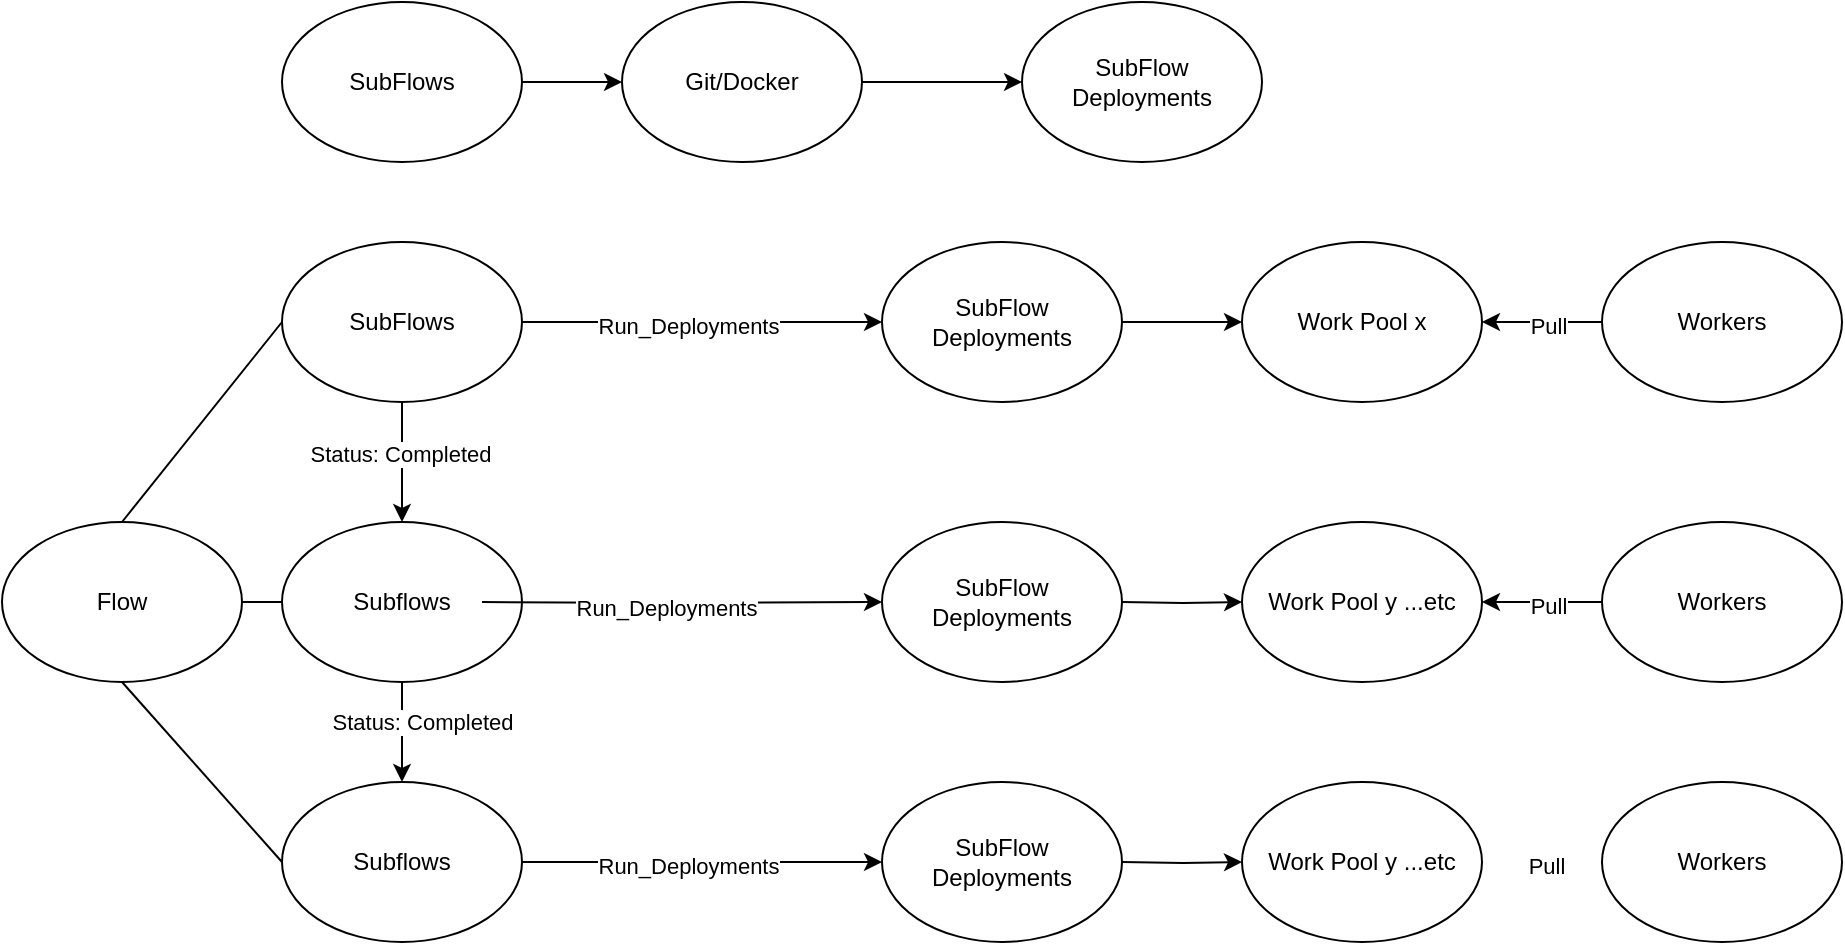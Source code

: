 <mxfile version="22.1.2" type="device">
  <diagram name="第 1 页" id="FtdNRA4a0sVEHcwf5Sdv">
    <mxGraphModel dx="1340" dy="698" grid="1" gridSize="10" guides="1" tooltips="1" connect="1" arrows="1" fold="1" page="1" pageScale="1" pageWidth="980" pageHeight="690" math="0" shadow="0">
      <root>
        <mxCell id="0" />
        <mxCell id="1" parent="0" />
        <mxCell id="fIc0N1o0Y2s-ZAZE2yNl-7" style="edgeStyle=orthogonalEdgeStyle;rounded=0;orthogonalLoop=1;jettySize=auto;html=1;entryX=0;entryY=0.5;entryDx=0;entryDy=0;" edge="1" parent="1" source="fIc0N1o0Y2s-ZAZE2yNl-3" target="fIc0N1o0Y2s-ZAZE2yNl-4">
          <mxGeometry relative="1" as="geometry">
            <Array as="points">
              <mxPoint x="220" y="200" />
            </Array>
          </mxGeometry>
        </mxCell>
        <mxCell id="fIc0N1o0Y2s-ZAZE2yNl-3" value="SubFlows" style="ellipse;whiteSpace=wrap;html=1;" vertex="1" parent="1">
          <mxGeometry x="170" y="160" width="120" height="80" as="geometry" />
        </mxCell>
        <mxCell id="fIc0N1o0Y2s-ZAZE2yNl-9" value="" style="edgeStyle=orthogonalEdgeStyle;rounded=0;orthogonalLoop=1;jettySize=auto;html=1;" edge="1" parent="1" source="fIc0N1o0Y2s-ZAZE2yNl-4" target="fIc0N1o0Y2s-ZAZE2yNl-8">
          <mxGeometry relative="1" as="geometry" />
        </mxCell>
        <mxCell id="fIc0N1o0Y2s-ZAZE2yNl-4" value="Git/Docker" style="ellipse;whiteSpace=wrap;html=1;" vertex="1" parent="1">
          <mxGeometry x="340" y="160" width="120" height="80" as="geometry" />
        </mxCell>
        <mxCell id="fIc0N1o0Y2s-ZAZE2yNl-8" value="SubFlow Deployments" style="ellipse;whiteSpace=wrap;html=1;" vertex="1" parent="1">
          <mxGeometry x="540" y="160" width="120" height="80" as="geometry" />
        </mxCell>
        <mxCell id="fIc0N1o0Y2s-ZAZE2yNl-12" value="Flow" style="ellipse;whiteSpace=wrap;html=1;" vertex="1" parent="1">
          <mxGeometry x="30" y="420" width="120" height="80" as="geometry" />
        </mxCell>
        <mxCell id="fIc0N1o0Y2s-ZAZE2yNl-16" value="" style="edgeStyle=orthogonalEdgeStyle;rounded=0;orthogonalLoop=1;jettySize=auto;html=1;" edge="1" parent="1" source="fIc0N1o0Y2s-ZAZE2yNl-13" target="fIc0N1o0Y2s-ZAZE2yNl-14">
          <mxGeometry relative="1" as="geometry" />
        </mxCell>
        <mxCell id="fIc0N1o0Y2s-ZAZE2yNl-48" value="Status: Completed" style="edgeLabel;html=1;align=center;verticalAlign=middle;resizable=0;points=[];" vertex="1" connectable="0" parent="fIc0N1o0Y2s-ZAZE2yNl-16">
          <mxGeometry x="-0.144" y="-1" relative="1" as="geometry">
            <mxPoint as="offset" />
          </mxGeometry>
        </mxCell>
        <mxCell id="fIc0N1o0Y2s-ZAZE2yNl-25" style="edgeStyle=orthogonalEdgeStyle;rounded=0;orthogonalLoop=1;jettySize=auto;html=1;entryX=0;entryY=0.5;entryDx=0;entryDy=0;" edge="1" parent="1" source="fIc0N1o0Y2s-ZAZE2yNl-13" target="fIc0N1o0Y2s-ZAZE2yNl-27">
          <mxGeometry relative="1" as="geometry">
            <mxPoint x="530" y="320" as="targetPoint" />
          </mxGeometry>
        </mxCell>
        <mxCell id="fIc0N1o0Y2s-ZAZE2yNl-26" value="Run_Deployments" style="edgeLabel;html=1;align=center;verticalAlign=middle;resizable=0;points=[];" vertex="1" connectable="0" parent="fIc0N1o0Y2s-ZAZE2yNl-25">
          <mxGeometry x="-0.08" y="-2" relative="1" as="geometry">
            <mxPoint as="offset" />
          </mxGeometry>
        </mxCell>
        <mxCell id="fIc0N1o0Y2s-ZAZE2yNl-13" value="SubFlows" style="ellipse;whiteSpace=wrap;html=1;" vertex="1" parent="1">
          <mxGeometry x="170" y="280" width="120" height="80" as="geometry" />
        </mxCell>
        <mxCell id="fIc0N1o0Y2s-ZAZE2yNl-23" value="" style="edgeStyle=orthogonalEdgeStyle;rounded=0;orthogonalLoop=1;jettySize=auto;html=1;" edge="1" parent="1" source="fIc0N1o0Y2s-ZAZE2yNl-14" target="fIc0N1o0Y2s-ZAZE2yNl-18">
          <mxGeometry relative="1" as="geometry" />
        </mxCell>
        <mxCell id="fIc0N1o0Y2s-ZAZE2yNl-14" value="Subflows" style="ellipse;whiteSpace=wrap;html=1;" vertex="1" parent="1">
          <mxGeometry x="170" y="420" width="120" height="80" as="geometry" />
        </mxCell>
        <mxCell id="fIc0N1o0Y2s-ZAZE2yNl-18" value="Subflows" style="ellipse;whiteSpace=wrap;html=1;" vertex="1" parent="1">
          <mxGeometry x="170" y="550" width="120" height="80" as="geometry" />
        </mxCell>
        <mxCell id="fIc0N1o0Y2s-ZAZE2yNl-20" value="" style="endArrow=none;html=1;rounded=0;entryX=0;entryY=0.5;entryDx=0;entryDy=0;" edge="1" parent="1" target="fIc0N1o0Y2s-ZAZE2yNl-13">
          <mxGeometry width="50" height="50" relative="1" as="geometry">
            <mxPoint x="90" y="420" as="sourcePoint" />
            <mxPoint x="140" y="370" as="targetPoint" />
          </mxGeometry>
        </mxCell>
        <mxCell id="fIc0N1o0Y2s-ZAZE2yNl-21" value="" style="endArrow=none;html=1;rounded=0;exitX=1;exitY=0.5;exitDx=0;exitDy=0;entryX=0;entryY=0.5;entryDx=0;entryDy=0;" edge="1" parent="1" source="fIc0N1o0Y2s-ZAZE2yNl-12" target="fIc0N1o0Y2s-ZAZE2yNl-14">
          <mxGeometry width="50" height="50" relative="1" as="geometry">
            <mxPoint x="380" y="450" as="sourcePoint" />
            <mxPoint x="430" y="400" as="targetPoint" />
          </mxGeometry>
        </mxCell>
        <mxCell id="fIc0N1o0Y2s-ZAZE2yNl-22" value="" style="endArrow=none;html=1;rounded=0;exitX=0.5;exitY=1;exitDx=0;exitDy=0;entryX=0;entryY=0.5;entryDx=0;entryDy=0;" edge="1" parent="1" source="fIc0N1o0Y2s-ZAZE2yNl-12" target="fIc0N1o0Y2s-ZAZE2yNl-18">
          <mxGeometry width="50" height="50" relative="1" as="geometry">
            <mxPoint x="50" y="610" as="sourcePoint" />
            <mxPoint x="100" y="560" as="targetPoint" />
          </mxGeometry>
        </mxCell>
        <mxCell id="fIc0N1o0Y2s-ZAZE2yNl-35" value="" style="edgeStyle=orthogonalEdgeStyle;rounded=0;orthogonalLoop=1;jettySize=auto;html=1;" edge="1" parent="1" source="fIc0N1o0Y2s-ZAZE2yNl-27" target="fIc0N1o0Y2s-ZAZE2yNl-34">
          <mxGeometry relative="1" as="geometry" />
        </mxCell>
        <mxCell id="fIc0N1o0Y2s-ZAZE2yNl-27" value="SubFlow Deployments" style="ellipse;whiteSpace=wrap;html=1;" vertex="1" parent="1">
          <mxGeometry x="470" y="280" width="120" height="80" as="geometry" />
        </mxCell>
        <mxCell id="fIc0N1o0Y2s-ZAZE2yNl-28" style="edgeStyle=orthogonalEdgeStyle;rounded=0;orthogonalLoop=1;jettySize=auto;html=1;entryX=0;entryY=0.5;entryDx=0;entryDy=0;exitX=1;exitY=0.5;exitDx=0;exitDy=0;" edge="1" parent="1" target="fIc0N1o0Y2s-ZAZE2yNl-30">
          <mxGeometry relative="1" as="geometry">
            <mxPoint x="530" y="460" as="targetPoint" />
            <mxPoint x="270" y="460" as="sourcePoint" />
          </mxGeometry>
        </mxCell>
        <mxCell id="fIc0N1o0Y2s-ZAZE2yNl-29" value="Run_Deployments" style="edgeLabel;html=1;align=center;verticalAlign=middle;resizable=0;points=[];" vertex="1" connectable="0" parent="fIc0N1o0Y2s-ZAZE2yNl-28">
          <mxGeometry x="-0.08" y="-2" relative="1" as="geometry">
            <mxPoint as="offset" />
          </mxGeometry>
        </mxCell>
        <mxCell id="fIc0N1o0Y2s-ZAZE2yNl-30" value="SubFlow Deployments" style="ellipse;whiteSpace=wrap;html=1;" vertex="1" parent="1">
          <mxGeometry x="470" y="420" width="120" height="80" as="geometry" />
        </mxCell>
        <mxCell id="fIc0N1o0Y2s-ZAZE2yNl-31" style="edgeStyle=orthogonalEdgeStyle;rounded=0;orthogonalLoop=1;jettySize=auto;html=1;entryX=0;entryY=0.5;entryDx=0;entryDy=0;exitX=1;exitY=0.5;exitDx=0;exitDy=0;" edge="1" parent="1" target="fIc0N1o0Y2s-ZAZE2yNl-33" source="fIc0N1o0Y2s-ZAZE2yNl-18">
          <mxGeometry relative="1" as="geometry">
            <mxPoint x="560" y="590" as="targetPoint" />
            <mxPoint x="300" y="590" as="sourcePoint" />
          </mxGeometry>
        </mxCell>
        <mxCell id="fIc0N1o0Y2s-ZAZE2yNl-32" value="Run_Deployments" style="edgeLabel;html=1;align=center;verticalAlign=middle;resizable=0;points=[];" vertex="1" connectable="0" parent="fIc0N1o0Y2s-ZAZE2yNl-31">
          <mxGeometry x="-0.08" y="-2" relative="1" as="geometry">
            <mxPoint as="offset" />
          </mxGeometry>
        </mxCell>
        <mxCell id="fIc0N1o0Y2s-ZAZE2yNl-33" value="SubFlow Deployments" style="ellipse;whiteSpace=wrap;html=1;" vertex="1" parent="1">
          <mxGeometry x="470" y="550" width="120" height="80" as="geometry" />
        </mxCell>
        <mxCell id="fIc0N1o0Y2s-ZAZE2yNl-34" value="Work Pool x" style="ellipse;whiteSpace=wrap;html=1;" vertex="1" parent="1">
          <mxGeometry x="650" y="280" width="120" height="80" as="geometry" />
        </mxCell>
        <mxCell id="fIc0N1o0Y2s-ZAZE2yNl-36" value="" style="edgeStyle=orthogonalEdgeStyle;rounded=0;orthogonalLoop=1;jettySize=auto;html=1;" edge="1" parent="1" target="fIc0N1o0Y2s-ZAZE2yNl-37">
          <mxGeometry relative="1" as="geometry">
            <mxPoint x="590" y="460" as="sourcePoint" />
          </mxGeometry>
        </mxCell>
        <mxCell id="fIc0N1o0Y2s-ZAZE2yNl-37" value="Work Pool y ...etc" style="ellipse;whiteSpace=wrap;html=1;" vertex="1" parent="1">
          <mxGeometry x="650" y="420" width="120" height="80" as="geometry" />
        </mxCell>
        <mxCell id="fIc0N1o0Y2s-ZAZE2yNl-39" value="" style="edgeStyle=orthogonalEdgeStyle;rounded=0;orthogonalLoop=1;jettySize=auto;html=1;" edge="1" parent="1" source="fIc0N1o0Y2s-ZAZE2yNl-38" target="fIc0N1o0Y2s-ZAZE2yNl-34">
          <mxGeometry relative="1" as="geometry" />
        </mxCell>
        <mxCell id="fIc0N1o0Y2s-ZAZE2yNl-40" value="Pull" style="edgeLabel;html=1;align=center;verticalAlign=middle;resizable=0;points=[];" vertex="1" connectable="0" parent="fIc0N1o0Y2s-ZAZE2yNl-39">
          <mxGeometry x="-0.089" y="2" relative="1" as="geometry">
            <mxPoint as="offset" />
          </mxGeometry>
        </mxCell>
        <mxCell id="fIc0N1o0Y2s-ZAZE2yNl-38" value="Workers" style="ellipse;whiteSpace=wrap;html=1;" vertex="1" parent="1">
          <mxGeometry x="830" y="280" width="120" height="80" as="geometry" />
        </mxCell>
        <mxCell id="fIc0N1o0Y2s-ZAZE2yNl-41" value="" style="edgeStyle=orthogonalEdgeStyle;rounded=0;orthogonalLoop=1;jettySize=auto;html=1;" edge="1" parent="1" source="fIc0N1o0Y2s-ZAZE2yNl-43">
          <mxGeometry relative="1" as="geometry">
            <mxPoint x="770" y="460" as="targetPoint" />
          </mxGeometry>
        </mxCell>
        <mxCell id="fIc0N1o0Y2s-ZAZE2yNl-42" value="Pull" style="edgeLabel;html=1;align=center;verticalAlign=middle;resizable=0;points=[];" vertex="1" connectable="0" parent="fIc0N1o0Y2s-ZAZE2yNl-41">
          <mxGeometry x="-0.089" y="2" relative="1" as="geometry">
            <mxPoint as="offset" />
          </mxGeometry>
        </mxCell>
        <mxCell id="fIc0N1o0Y2s-ZAZE2yNl-43" value="Workers" style="ellipse;whiteSpace=wrap;html=1;" vertex="1" parent="1">
          <mxGeometry x="830" y="420" width="120" height="80" as="geometry" />
        </mxCell>
        <mxCell id="fIc0N1o0Y2s-ZAZE2yNl-44" value="" style="edgeStyle=orthogonalEdgeStyle;rounded=0;orthogonalLoop=1;jettySize=auto;html=1;" edge="1" parent="1" target="fIc0N1o0Y2s-ZAZE2yNl-45">
          <mxGeometry relative="1" as="geometry">
            <mxPoint x="590" y="590" as="sourcePoint" />
          </mxGeometry>
        </mxCell>
        <mxCell id="fIc0N1o0Y2s-ZAZE2yNl-45" value="Work Pool y ...etc" style="ellipse;whiteSpace=wrap;html=1;" vertex="1" parent="1">
          <mxGeometry x="650" y="550" width="120" height="80" as="geometry" />
        </mxCell>
        <mxCell id="fIc0N1o0Y2s-ZAZE2yNl-46" value="Pull" style="edgeLabel;html=1;align=center;verticalAlign=middle;resizable=0;points=[];" vertex="1" connectable="0" parent="1">
          <mxGeometry x="802" y="592" as="geometry" />
        </mxCell>
        <mxCell id="fIc0N1o0Y2s-ZAZE2yNl-47" value="Workers" style="ellipse;whiteSpace=wrap;html=1;" vertex="1" parent="1">
          <mxGeometry x="830" y="550" width="120" height="80" as="geometry" />
        </mxCell>
        <mxCell id="fIc0N1o0Y2s-ZAZE2yNl-50" value="Status: Completed" style="edgeLabel;html=1;align=center;verticalAlign=middle;resizable=0;points=[];" vertex="1" connectable="0" parent="1">
          <mxGeometry x="240" y="520" as="geometry" />
        </mxCell>
      </root>
    </mxGraphModel>
  </diagram>
</mxfile>
